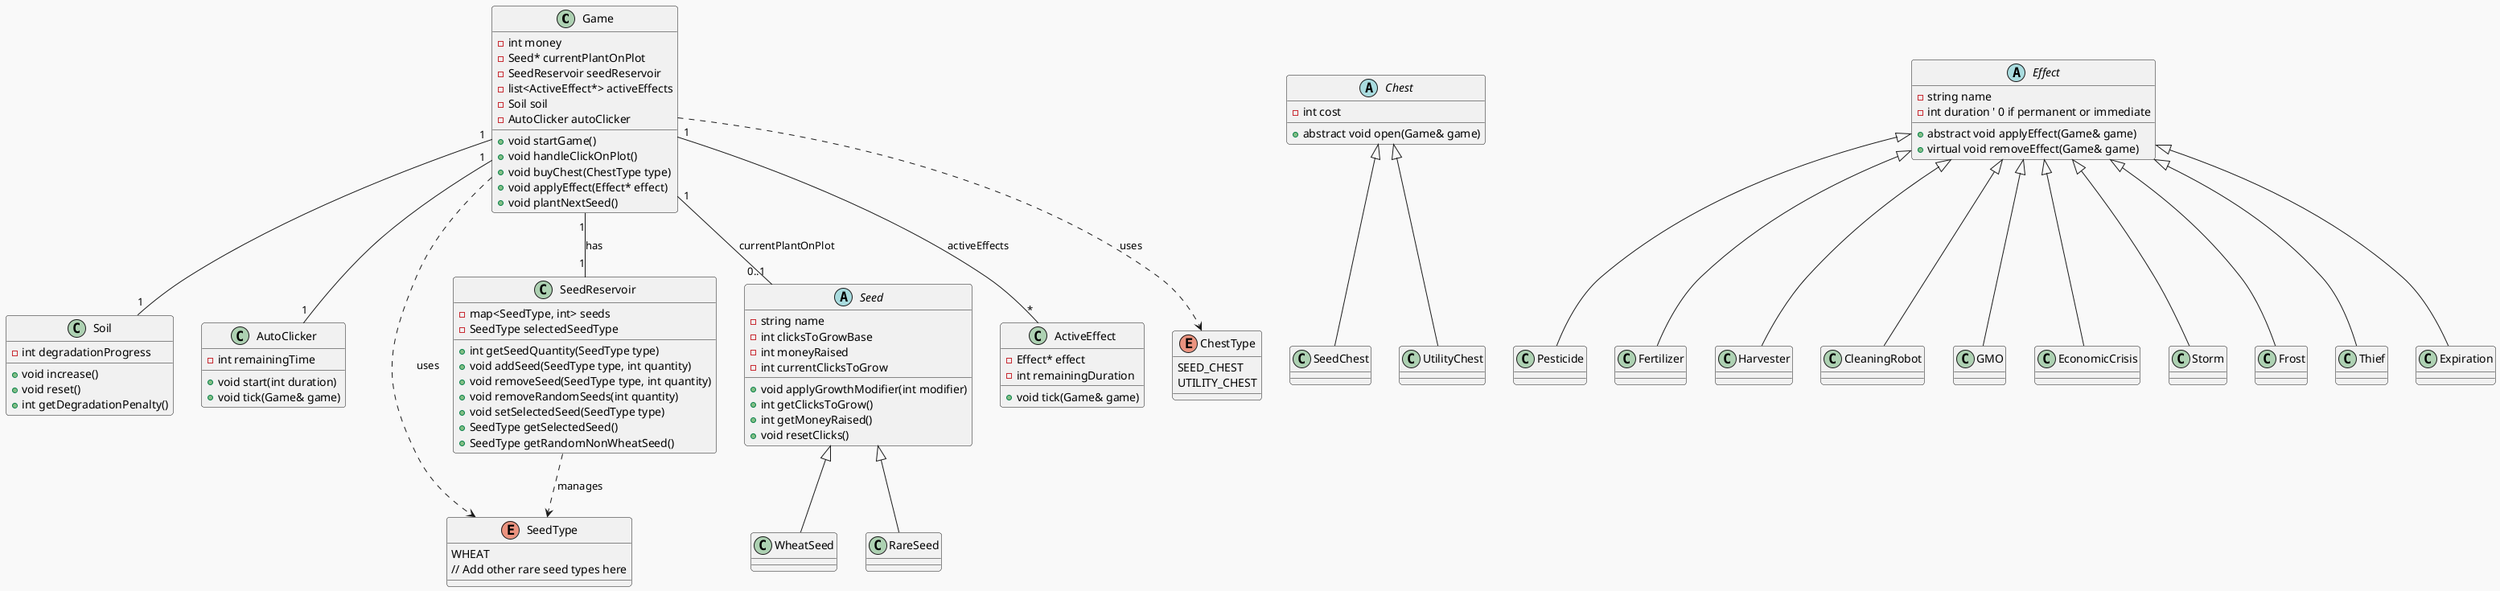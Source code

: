 @startuml
!theme mars

' === Entités principales du jeu ===

class Game {
  - int money
  - Seed* currentPlantOnPlot
  - SeedReservoir seedReservoir
  - list<ActiveEffect*> activeEffects
  - Soil soil
  - AutoClicker autoClicker
  + void startGame()
  + void handleClickOnPlot()
  + void buyChest(ChestType type)
  + void applyEffect(Effect* effect)
  + void plantNextSeed()
}

class Soil {
  - int degradationProgress
  + void increase()
  + void reset()
  + int getDegradationPenalty()
}

class AutoClicker {
  - int remainingTime
  + void start(int duration)
  + void tick(Game& game)
}

class SeedReservoir {
  - map<SeedType, int> seeds
  - SeedType selectedSeedType
  + int getSeedQuantity(SeedType type)
  + void addSeed(SeedType type, int quantity)
  + void removeSeed(SeedType type, int quantity)
  + void removeRandomSeeds(int quantity)
  + void setSelectedSeed(SeedType type)
  + SeedType getSelectedSeed()
  + SeedType getRandomNonWheatSeed()
}

' === Graine ===

abstract class Seed {
  - string name
  - int clicksToGrowBase
  - int moneyRaised
  - int currentClicksToGrow
  + void applyGrowthModifier(int modifier)
  + int getClicksToGrow()
  + int getMoneyRaised()
  + void resetClicks()
}

class WheatSeed
class RareSeed

Seed <|-- WheatSeed
Seed <|-- RareSeed

' === Coffres ===

abstract class Chest {
  - int cost
  + abstract void open(Game& game)
}

class SeedChest
class UtilityChest

Chest <|-- SeedChest
Chest <|-- UtilityChest

' === Effets génériques (utilitaires ou malus) ===

abstract class Effect {
  - string name
  - int duration ' 0 if permanent or immediate
  + abstract void applyEffect(Game& game)
  + virtual void removeEffect(Game& game)
}

class ActiveEffect {
  - Effect* effect
  - int remainingDuration
  + void tick(Game& game)
}

' Utilitaires

class Pesticide
class Fertilizer
class Harvester
class CleaningRobot
class GMO
class EconomicCrisis

Effect <|-- Pesticide
Effect <|-- Fertilizer
Effect <|-- Harvester
Effect <|-- CleaningRobot
Effect <|-- GMO
Effect <|-- EconomicCrisis

' Malus

class Storm
class Frost
class Thief
class Expiration

Effect <|-- Storm
Effect <|-- Frost
Effect <|-- Thief
Effect <|-- Expiration

' === Énumérations ===

enum SeedType {
  WHEAT
  // Add other rare seed types here
}

enum ChestType {
  SEED_CHEST
  UTILITY_CHEST
}

' === Relations ===

Game "1" -- "1" SeedReservoir : has
Game "1" -- "0..1" Seed : currentPlantOnPlot
Game "1" -- "*" ActiveEffect : activeEffects
Game "1" -- "1" Soil
Game "1" -- "1" AutoClicker

SeedReservoir ..> SeedType : manages
Game ..> ChestType : uses
Game ..> SeedType : uses

@enduml

